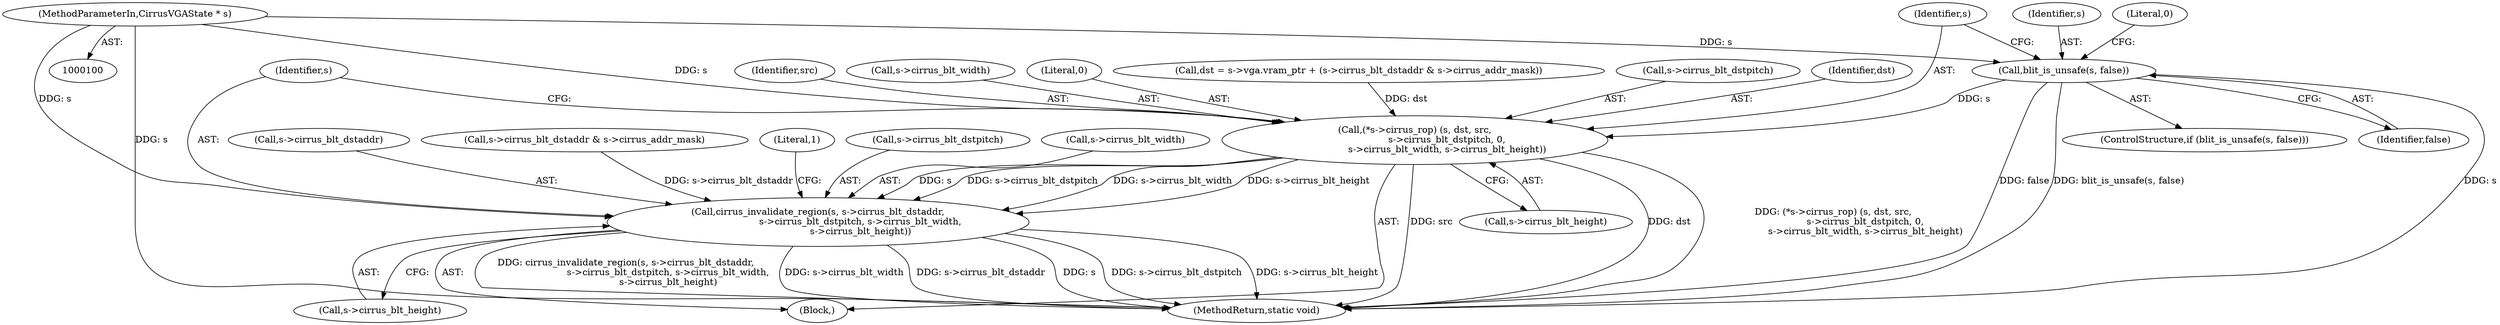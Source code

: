 digraph "0_qemu_f153b563f8cf121aebf5a2fff5f0110faf58ccb3@pointer" {
"1000101" [label="(MethodParameterIn,CirrusVGAState * s)"];
"1000177" [label="(Call,blit_is_unsafe(s, false))"];
"1000182" [label="(Call,(*s->cirrus_rop) (s, dst, src,\n                      s->cirrus_blt_dstpitch, 0,\n                      s->cirrus_blt_width, s->cirrus_blt_height))"];
"1000196" [label="(Call,cirrus_invalidate_region(s, s->cirrus_blt_dstaddr,\n                             s->cirrus_blt_dstpitch, s->cirrus_blt_width,\n                             s->cirrus_blt_height))"];
"1000183" [label="(Identifier,s)"];
"1000198" [label="(Call,s->cirrus_blt_dstaddr)"];
"1000169" [label="(Call,s->cirrus_blt_dstaddr & s->cirrus_addr_mask)"];
"1000185" [label="(Identifier,src)"];
"1000212" [label="(MethodReturn,static void)"];
"1000106" [label="(Block,)"];
"1000190" [label="(Call,s->cirrus_blt_width)"];
"1000178" [label="(Identifier,s)"];
"1000211" [label="(Literal,1)"];
"1000193" [label="(Call,s->cirrus_blt_height)"];
"1000197" [label="(Identifier,s)"];
"1000177" [label="(Call,blit_is_unsafe(s, false))"];
"1000182" [label="(Call,(*s->cirrus_rop) (s, dst, src,\n                      s->cirrus_blt_dstpitch, 0,\n                      s->cirrus_blt_width, s->cirrus_blt_height))"];
"1000179" [label="(Identifier,false)"];
"1000181" [label="(Literal,0)"];
"1000201" [label="(Call,s->cirrus_blt_dstpitch)"];
"1000189" [label="(Literal,0)"];
"1000161" [label="(Call,dst = s->vga.vram_ptr + (s->cirrus_blt_dstaddr & s->cirrus_addr_mask))"];
"1000186" [label="(Call,s->cirrus_blt_dstpitch)"];
"1000176" [label="(ControlStructure,if (blit_is_unsafe(s, false)))"];
"1000207" [label="(Call,s->cirrus_blt_height)"];
"1000101" [label="(MethodParameterIn,CirrusVGAState * s)"];
"1000196" [label="(Call,cirrus_invalidate_region(s, s->cirrus_blt_dstaddr,\n                             s->cirrus_blt_dstpitch, s->cirrus_blt_width,\n                             s->cirrus_blt_height))"];
"1000204" [label="(Call,s->cirrus_blt_width)"];
"1000184" [label="(Identifier,dst)"];
"1000101" -> "1000100"  [label="AST: "];
"1000101" -> "1000212"  [label="DDG: s"];
"1000101" -> "1000177"  [label="DDG: s"];
"1000101" -> "1000182"  [label="DDG: s"];
"1000101" -> "1000196"  [label="DDG: s"];
"1000177" -> "1000176"  [label="AST: "];
"1000177" -> "1000179"  [label="CFG: "];
"1000178" -> "1000177"  [label="AST: "];
"1000179" -> "1000177"  [label="AST: "];
"1000181" -> "1000177"  [label="CFG: "];
"1000183" -> "1000177"  [label="CFG: "];
"1000177" -> "1000212"  [label="DDG: s"];
"1000177" -> "1000212"  [label="DDG: false"];
"1000177" -> "1000212"  [label="DDG: blit_is_unsafe(s, false)"];
"1000177" -> "1000182"  [label="DDG: s"];
"1000182" -> "1000106"  [label="AST: "];
"1000182" -> "1000193"  [label="CFG: "];
"1000183" -> "1000182"  [label="AST: "];
"1000184" -> "1000182"  [label="AST: "];
"1000185" -> "1000182"  [label="AST: "];
"1000186" -> "1000182"  [label="AST: "];
"1000189" -> "1000182"  [label="AST: "];
"1000190" -> "1000182"  [label="AST: "];
"1000193" -> "1000182"  [label="AST: "];
"1000197" -> "1000182"  [label="CFG: "];
"1000182" -> "1000212"  [label="DDG: src"];
"1000182" -> "1000212"  [label="DDG: dst"];
"1000182" -> "1000212"  [label="DDG: (*s->cirrus_rop) (s, dst, src,\n                      s->cirrus_blt_dstpitch, 0,\n                      s->cirrus_blt_width, s->cirrus_blt_height)"];
"1000161" -> "1000182"  [label="DDG: dst"];
"1000182" -> "1000196"  [label="DDG: s"];
"1000182" -> "1000196"  [label="DDG: s->cirrus_blt_dstpitch"];
"1000182" -> "1000196"  [label="DDG: s->cirrus_blt_width"];
"1000182" -> "1000196"  [label="DDG: s->cirrus_blt_height"];
"1000196" -> "1000106"  [label="AST: "];
"1000196" -> "1000207"  [label="CFG: "];
"1000197" -> "1000196"  [label="AST: "];
"1000198" -> "1000196"  [label="AST: "];
"1000201" -> "1000196"  [label="AST: "];
"1000204" -> "1000196"  [label="AST: "];
"1000207" -> "1000196"  [label="AST: "];
"1000211" -> "1000196"  [label="CFG: "];
"1000196" -> "1000212"  [label="DDG: s"];
"1000196" -> "1000212"  [label="DDG: s->cirrus_blt_dstpitch"];
"1000196" -> "1000212"  [label="DDG: s->cirrus_blt_height"];
"1000196" -> "1000212"  [label="DDG: cirrus_invalidate_region(s, s->cirrus_blt_dstaddr,\n                             s->cirrus_blt_dstpitch, s->cirrus_blt_width,\n                             s->cirrus_blt_height)"];
"1000196" -> "1000212"  [label="DDG: s->cirrus_blt_width"];
"1000196" -> "1000212"  [label="DDG: s->cirrus_blt_dstaddr"];
"1000169" -> "1000196"  [label="DDG: s->cirrus_blt_dstaddr"];
}
